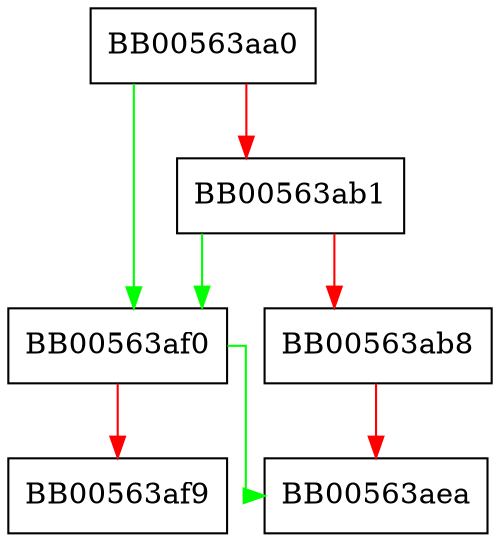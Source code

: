 digraph ossl_cms_get0_env_enc_content {
  node [shape="box"];
  graph [splines=ortho];
  BB00563aa0 -> BB00563af0 [color="green"];
  BB00563aa0 -> BB00563ab1 [color="red"];
  BB00563ab1 -> BB00563af0 [color="green"];
  BB00563ab1 -> BB00563ab8 [color="red"];
  BB00563ab8 -> BB00563aea [color="red"];
  BB00563af0 -> BB00563aea [color="green"];
  BB00563af0 -> BB00563af9 [color="red"];
}